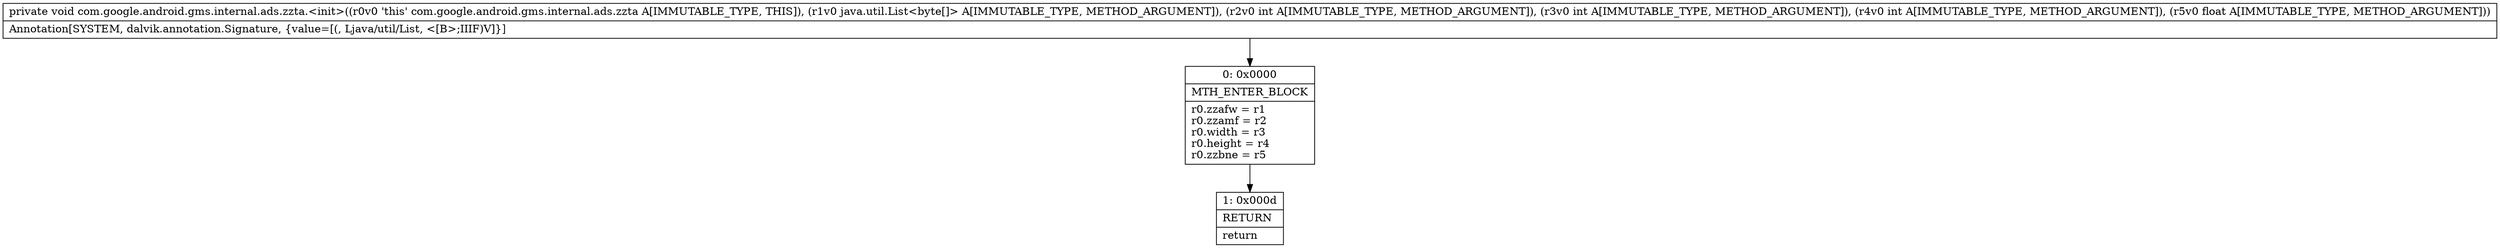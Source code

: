 digraph "CFG forcom.google.android.gms.internal.ads.zzta.\<init\>(Ljava\/util\/List;IIIF)V" {
Node_0 [shape=record,label="{0\:\ 0x0000|MTH_ENTER_BLOCK\l|r0.zzafw = r1\lr0.zzamf = r2\lr0.width = r3\lr0.height = r4\lr0.zzbne = r5\l}"];
Node_1 [shape=record,label="{1\:\ 0x000d|RETURN\l|return\l}"];
MethodNode[shape=record,label="{private void com.google.android.gms.internal.ads.zzta.\<init\>((r0v0 'this' com.google.android.gms.internal.ads.zzta A[IMMUTABLE_TYPE, THIS]), (r1v0 java.util.List\<byte[]\> A[IMMUTABLE_TYPE, METHOD_ARGUMENT]), (r2v0 int A[IMMUTABLE_TYPE, METHOD_ARGUMENT]), (r3v0 int A[IMMUTABLE_TYPE, METHOD_ARGUMENT]), (r4v0 int A[IMMUTABLE_TYPE, METHOD_ARGUMENT]), (r5v0 float A[IMMUTABLE_TYPE, METHOD_ARGUMENT]))  | Annotation[SYSTEM, dalvik.annotation.Signature, \{value=[(, Ljava\/util\/List, \<[B\>;IIIF)V]\}]\l}"];
MethodNode -> Node_0;
Node_0 -> Node_1;
}

